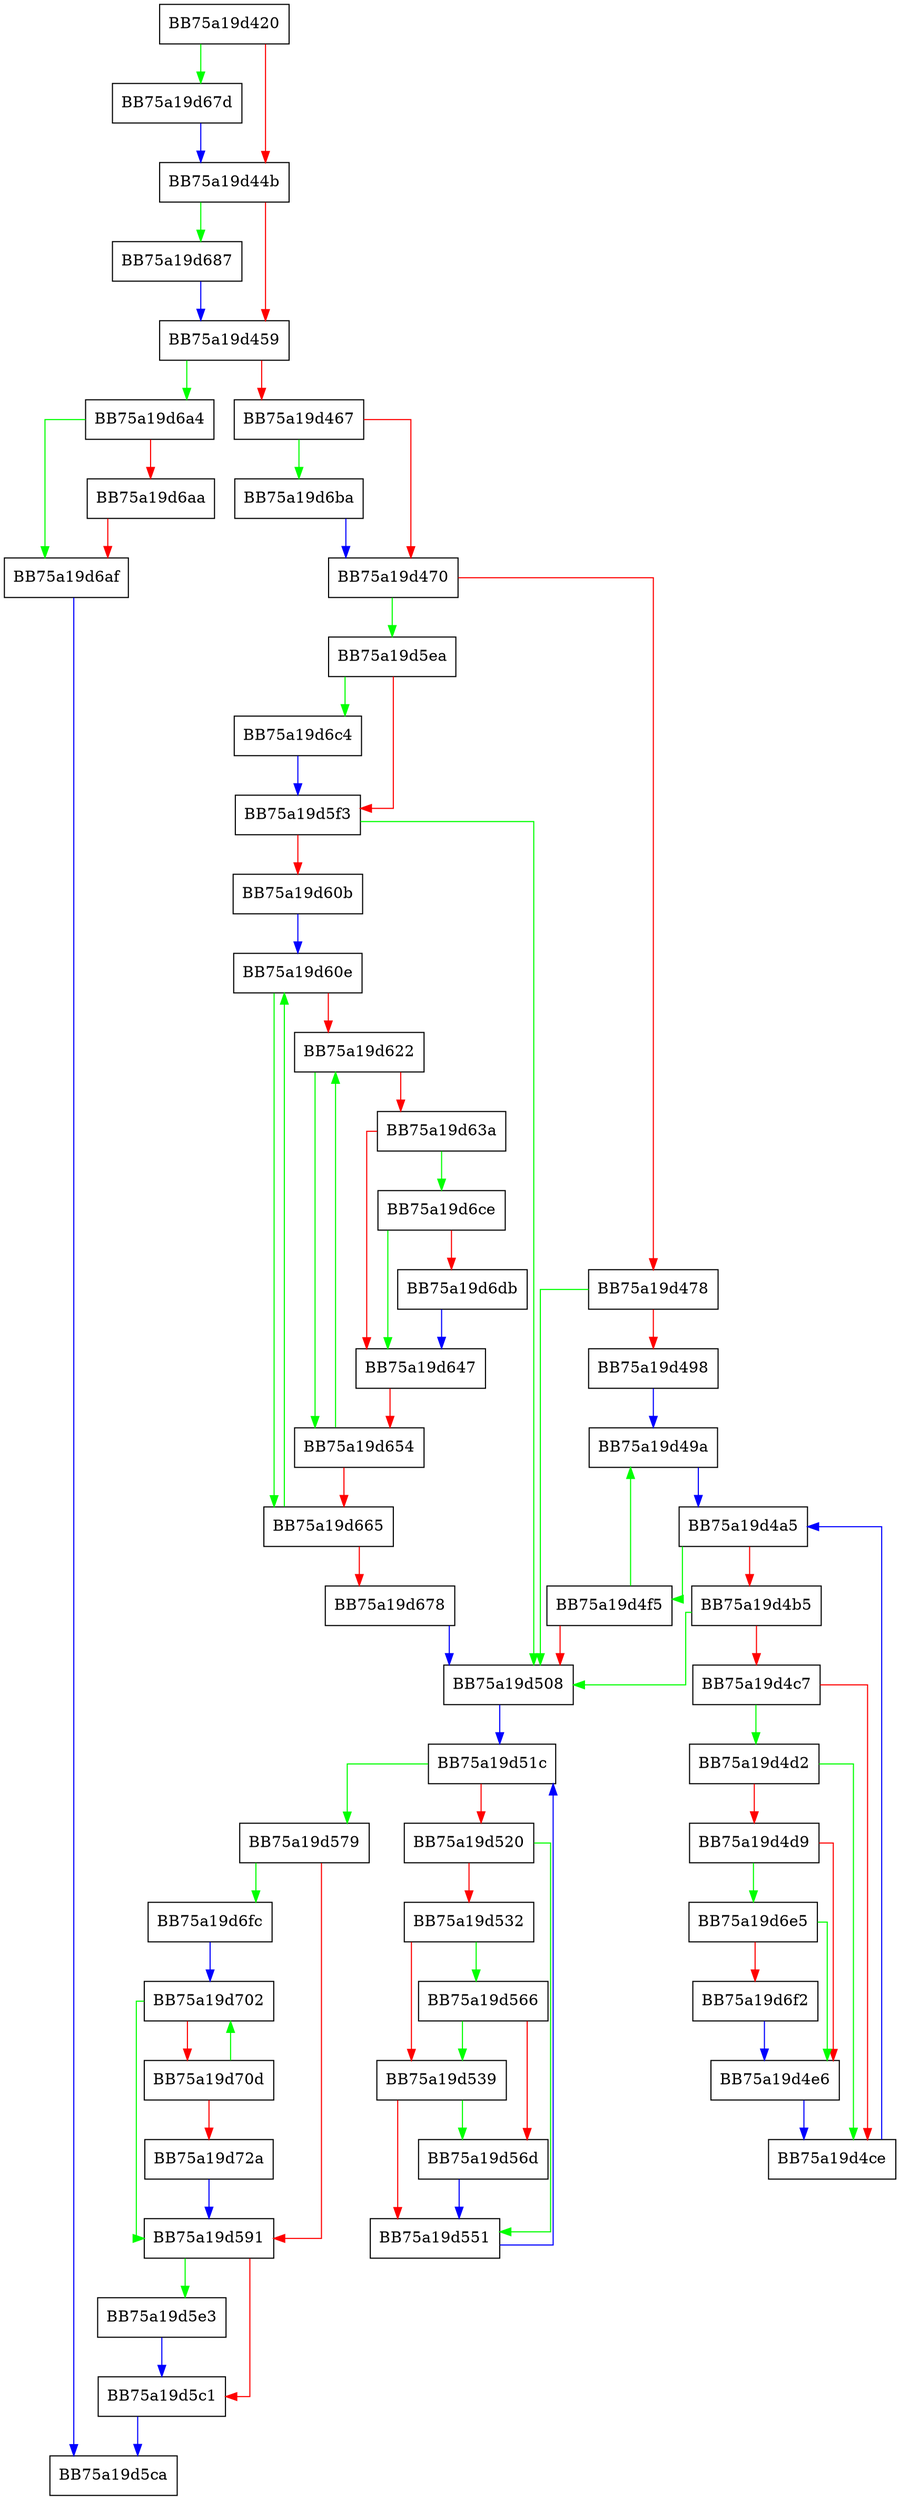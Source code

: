 digraph unload_pages {
  node [shape="box"];
  graph [splines=ortho];
  BB75a19d420 -> BB75a19d67d [color="green"];
  BB75a19d420 -> BB75a19d44b [color="red"];
  BB75a19d44b -> BB75a19d687 [color="green"];
  BB75a19d44b -> BB75a19d459 [color="red"];
  BB75a19d459 -> BB75a19d6a4 [color="green"];
  BB75a19d459 -> BB75a19d467 [color="red"];
  BB75a19d467 -> BB75a19d6ba [color="green"];
  BB75a19d467 -> BB75a19d470 [color="red"];
  BB75a19d470 -> BB75a19d5ea [color="green"];
  BB75a19d470 -> BB75a19d478 [color="red"];
  BB75a19d478 -> BB75a19d508 [color="green"];
  BB75a19d478 -> BB75a19d498 [color="red"];
  BB75a19d498 -> BB75a19d49a [color="blue"];
  BB75a19d49a -> BB75a19d4a5 [color="blue"];
  BB75a19d4a5 -> BB75a19d4f5 [color="green"];
  BB75a19d4a5 -> BB75a19d4b5 [color="red"];
  BB75a19d4b5 -> BB75a19d508 [color="green"];
  BB75a19d4b5 -> BB75a19d4c7 [color="red"];
  BB75a19d4c7 -> BB75a19d4d2 [color="green"];
  BB75a19d4c7 -> BB75a19d4ce [color="red"];
  BB75a19d4ce -> BB75a19d4a5 [color="blue"];
  BB75a19d4d2 -> BB75a19d4ce [color="green"];
  BB75a19d4d2 -> BB75a19d4d9 [color="red"];
  BB75a19d4d9 -> BB75a19d6e5 [color="green"];
  BB75a19d4d9 -> BB75a19d4e6 [color="red"];
  BB75a19d4e6 -> BB75a19d4ce [color="blue"];
  BB75a19d4f5 -> BB75a19d49a [color="green"];
  BB75a19d4f5 -> BB75a19d508 [color="red"];
  BB75a19d508 -> BB75a19d51c [color="blue"];
  BB75a19d51c -> BB75a19d579 [color="green"];
  BB75a19d51c -> BB75a19d520 [color="red"];
  BB75a19d520 -> BB75a19d551 [color="green"];
  BB75a19d520 -> BB75a19d532 [color="red"];
  BB75a19d532 -> BB75a19d566 [color="green"];
  BB75a19d532 -> BB75a19d539 [color="red"];
  BB75a19d539 -> BB75a19d56d [color="green"];
  BB75a19d539 -> BB75a19d551 [color="red"];
  BB75a19d551 -> BB75a19d51c [color="blue"];
  BB75a19d566 -> BB75a19d539 [color="green"];
  BB75a19d566 -> BB75a19d56d [color="red"];
  BB75a19d56d -> BB75a19d551 [color="blue"];
  BB75a19d579 -> BB75a19d6fc [color="green"];
  BB75a19d579 -> BB75a19d591 [color="red"];
  BB75a19d591 -> BB75a19d5e3 [color="green"];
  BB75a19d591 -> BB75a19d5c1 [color="red"];
  BB75a19d5c1 -> BB75a19d5ca [color="blue"];
  BB75a19d5e3 -> BB75a19d5c1 [color="blue"];
  BB75a19d5ea -> BB75a19d6c4 [color="green"];
  BB75a19d5ea -> BB75a19d5f3 [color="red"];
  BB75a19d5f3 -> BB75a19d508 [color="green"];
  BB75a19d5f3 -> BB75a19d60b [color="red"];
  BB75a19d60b -> BB75a19d60e [color="blue"];
  BB75a19d60e -> BB75a19d665 [color="green"];
  BB75a19d60e -> BB75a19d622 [color="red"];
  BB75a19d622 -> BB75a19d654 [color="green"];
  BB75a19d622 -> BB75a19d63a [color="red"];
  BB75a19d63a -> BB75a19d6ce [color="green"];
  BB75a19d63a -> BB75a19d647 [color="red"];
  BB75a19d647 -> BB75a19d654 [color="red"];
  BB75a19d654 -> BB75a19d622 [color="green"];
  BB75a19d654 -> BB75a19d665 [color="red"];
  BB75a19d665 -> BB75a19d60e [color="green"];
  BB75a19d665 -> BB75a19d678 [color="red"];
  BB75a19d678 -> BB75a19d508 [color="blue"];
  BB75a19d67d -> BB75a19d44b [color="blue"];
  BB75a19d687 -> BB75a19d459 [color="blue"];
  BB75a19d6a4 -> BB75a19d6af [color="green"];
  BB75a19d6a4 -> BB75a19d6aa [color="red"];
  BB75a19d6aa -> BB75a19d6af [color="red"];
  BB75a19d6af -> BB75a19d5ca [color="blue"];
  BB75a19d6ba -> BB75a19d470 [color="blue"];
  BB75a19d6c4 -> BB75a19d5f3 [color="blue"];
  BB75a19d6ce -> BB75a19d647 [color="green"];
  BB75a19d6ce -> BB75a19d6db [color="red"];
  BB75a19d6db -> BB75a19d647 [color="blue"];
  BB75a19d6e5 -> BB75a19d4e6 [color="green"];
  BB75a19d6e5 -> BB75a19d6f2 [color="red"];
  BB75a19d6f2 -> BB75a19d4e6 [color="blue"];
  BB75a19d6fc -> BB75a19d702 [color="blue"];
  BB75a19d702 -> BB75a19d591 [color="green"];
  BB75a19d702 -> BB75a19d70d [color="red"];
  BB75a19d70d -> BB75a19d702 [color="green"];
  BB75a19d70d -> BB75a19d72a [color="red"];
  BB75a19d72a -> BB75a19d591 [color="blue"];
}